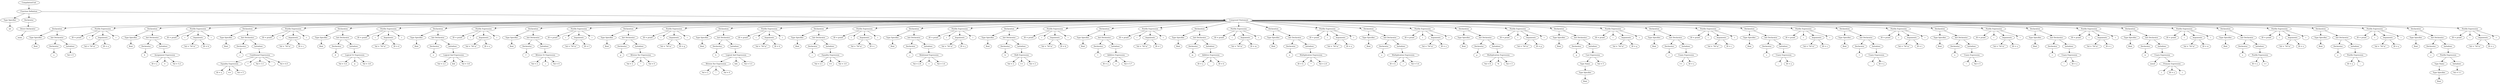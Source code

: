 digraph G {
		Q0[label="CompilationUnit"];
		Q0 -> Q1
		Q1[label="Function Definition"];
		Q1 -> Q2
		Q2[label="Type Specifier"];
		Q2 -> Q3
		Q3[label="int"];
		Q1 -> Q4
		Q4[label="Declarator"];
		Q4 -> Q5
		Q5[label="Direct Declarator"];
		Q5 -> Q6
		Q6[label="main"];
		Q1 -> Q7
		Q7[label="Compound Statement"];
		Q7 -> Q8
		Q8[label="Declaration"];
		Q8 -> Q9
		Q9[label="Type Specifier"];
		Q9 -> Q10
		Q10[label="float"];
		Q8 -> Q11
		Q11[label="Init Declarator"];
		Q11 -> Q12
		Q12[label="Declarator"];
		Q12 -> Q13
		Q13[label="a"];
		Q11 -> Q14
		Q14[label="Initializer"];
		Q14 -> Q15
		Q15[label="Val = 0"];
		Q7 -> Q16
		Q16[label="Postfix Expression"];
		Q16 -> Q17
		Q17[label="ID = printf"];
		Q16 -> Q18
		Q18[label="("];
		Q16 -> Q19
		Q19[label="Arguments"];
		Q19 -> Q20
		Q20[label="Val = \"%f \\n\""];
		Q19 -> Q21
		Q21[label="ID = a"];
		Q16 -> Q22
		Q22[label=")"];
		Q7 -> Q23
		Q23[label="Declaration"];
		Q23 -> Q24
		Q24[label="Type Specifier"];
		Q24 -> Q25
		Q25[label="float"];
		Q23 -> Q26
		Q26[label="Init Declarator"];
		Q26 -> Q27
		Q27[label="Declarator"];
		Q27 -> Q28
		Q28[label="b"];
		Q26 -> Q29
		Q29[label="Initializer"];
		Q29 -> Q30
		Q30[label="Assignment Expression"];
		Q30 -> Q31
		Q31[label="ID = a"];
		Q30 -> Q32
		Q32[label="="];
		Q30 -> Q33
		Q33[label="Val = 5.2"];
		Q7 -> Q34
		Q34[label="Postfix Expression"];
		Q34 -> Q35
		Q35[label="ID = printf"];
		Q34 -> Q36
		Q36[label="("];
		Q34 -> Q37
		Q37[label="Arguments"];
		Q37 -> Q38
		Q38[label="Val = \"%f \\n\""];
		Q37 -> Q39
		Q39[label="ID = b"];
		Q34 -> Q40
		Q40[label=")"];
		Q7 -> Q41
		Q41[label="Declaration"];
		Q41 -> Q42
		Q42[label="Type Specifier"];
		Q42 -> Q43
		Q43[label="float"];
		Q41 -> Q44
		Q44[label="Init Declarator"];
		Q44 -> Q45
		Q45[label="Declarator"];
		Q45 -> Q46
		Q46[label="c"];
		Q44 -> Q47
		Q47[label="Initializer"];
		Q47 -> Q48
		Q48[label="Conditional Expression"];
		Q48 -> Q49
		Q49[label="Equality Expression"];
		Q49 -> Q50
		Q50[label="ID = a"];
		Q49 -> Q51
		Q51[label="=="];
		Q49 -> Q52
		Q52[label="Val = 5"];
		Q48 -> Q53
		Q53[label="?"];
		Q48 -> Q54
		Q54[label="Val = 3.1"];
		Q48 -> Q55
		Q55[label=":"];
		Q48 -> Q56
		Q56[label="Val = 4.5"];
		Q7 -> Q57
		Q57[label="Postfix Expression"];
		Q57 -> Q58
		Q58[label="ID = printf"];
		Q57 -> Q59
		Q59[label="("];
		Q57 -> Q60
		Q60[label="Arguments"];
		Q60 -> Q61
		Q61[label="Val = \"%f \\n\""];
		Q60 -> Q62
		Q62[label="ID = c"];
		Q57 -> Q63
		Q63[label=")"];
		Q7 -> Q64
		Q64[label="Declaration"];
		Q64 -> Q65
		Q65[label="Type Specifier"];
		Q65 -> Q66
		Q66[label="float"];
		Q64 -> Q67
		Q67[label="Init Declarator"];
		Q67 -> Q68
		Q68[label="Declarator"];
		Q68 -> Q69
		Q69[label="d"];
		Q67 -> Q70
		Q70[label="Initializer"];
		Q70 -> Q71
		Q71[label="Logical Or Expression"];
		Q71 -> Q72
		Q72[label="Val = 5.4"];
		Q71 -> Q73
		Q73[label="||"];
		Q71 -> Q74
		Q74[label="Val = 3.6"];
		Q7 -> Q75
		Q75[label="Postfix Expression"];
		Q75 -> Q76
		Q76[label="ID = printf"];
		Q75 -> Q77
		Q77[label="("];
		Q75 -> Q78
		Q78[label="Arguments"];
		Q78 -> Q79
		Q79[label="Val = \"%f \\n\""];
		Q78 -> Q80
		Q80[label="ID = d"];
		Q75 -> Q81
		Q81[label=")"];
		Q7 -> Q82
		Q82[label="Declaration"];
		Q82 -> Q83
		Q83[label="Type Specifier"];
		Q83 -> Q84
		Q84[label="float"];
		Q82 -> Q85
		Q85[label="Init Declarator"];
		Q85 -> Q86
		Q86[label="Declarator"];
		Q86 -> Q87
		Q87[label="e"];
		Q85 -> Q88
		Q88[label="Initializer"];
		Q88 -> Q89
		Q89[label="Logical And Expression"];
		Q89 -> Q90
		Q90[label="Val = 2.2"];
		Q89 -> Q91
		Q91[label="&&"];
		Q89 -> Q92
		Q92[label="Val = 3.6"];
		Q7 -> Q93
		Q93[label="Postfix Expression"];
		Q93 -> Q94
		Q94[label="ID = printf"];
		Q93 -> Q95
		Q95[label="("];
		Q93 -> Q96
		Q96[label="Arguments"];
		Q96 -> Q97
		Q97[label="Val = \"%f \\n\""];
		Q96 -> Q98
		Q98[label="ID = e"];
		Q93 -> Q99
		Q99[label=")"];
		Q7 -> Q100
		Q100[label="Declaration"];
		Q100 -> Q101
		Q101[label="Type Specifier"];
		Q101 -> Q102
		Q102[label="float"];
		Q100 -> Q103
		Q103[label="Init Declarator"];
		Q103 -> Q104
		Q104[label="Declarator"];
		Q104 -> Q105
		Q105[label="f"];
		Q103 -> Q106
		Q106[label="Initializer"];
		Q106 -> Q107
		Q107[label="Bitwise Or Expression"];
		Q107 -> Q108
		Q108[label="Val = 2"];
		Q107 -> Q109
		Q109[label="|"];
		Q107 -> Q110
		Q110[label="Val = 0"];
		Q7 -> Q111
		Q111[label="Postfix Expression"];
		Q111 -> Q112
		Q112[label="ID = printf"];
		Q111 -> Q113
		Q113[label="("];
		Q111 -> Q114
		Q114[label="Arguments"];
		Q114 -> Q115
		Q115[label="Val = \"%f \\n\""];
		Q114 -> Q116
		Q116[label="ID = f"];
		Q111 -> Q117
		Q117[label=")"];
		Q7 -> Q118
		Q118[label="Declaration"];
		Q118 -> Q119
		Q119[label="Type Specifier"];
		Q119 -> Q120
		Q120[label="float"];
		Q118 -> Q121
		Q121[label="Init Declarator"];
		Q121 -> Q122
		Q122[label="Declarator"];
		Q122 -> Q123
		Q123[label="g"];
		Q121 -> Q124
		Q124[label="Initializer"];
		Q124 -> Q125
		Q125[label="Bitwise Xor Expression"];
		Q125 -> Q126
		Q126[label="Val = 2"];
		Q125 -> Q127
		Q127[label="^"];
		Q125 -> Q128
		Q128[label="Val = 0"];
		Q7 -> Q129
		Q129[label="Postfix Expression"];
		Q129 -> Q130
		Q130[label="ID = printf"];
		Q129 -> Q131
		Q131[label="("];
		Q129 -> Q132
		Q132[label="Arguments"];
		Q132 -> Q133
		Q133[label="Val = \"%f \\n\""];
		Q132 -> Q134
		Q134[label="ID = g"];
		Q129 -> Q135
		Q135[label=")"];
		Q7 -> Q136
		Q136[label="Declaration"];
		Q136 -> Q137
		Q137[label="Type Specifier"];
		Q137 -> Q138
		Q138[label="float"];
		Q136 -> Q139
		Q139[label="Init Declarator"];
		Q139 -> Q140
		Q140[label="Declarator"];
		Q140 -> Q141
		Q141[label="h"];
		Q139 -> Q142
		Q142[label="Initializer"];
		Q142 -> Q143
		Q143[label="Logical And Expression"];
		Q143 -> Q144
		Q144[label="Bitwise Xor Expression"];
		Q144 -> Q145
		Q145[label="Val = 2"];
		Q144 -> Q146
		Q146[label="^"];
		Q144 -> Q147
		Q147[label="Val = 0"];
		Q143 -> Q148
		Q148[label="&&"];
		Q143 -> Q149
		Q149[label="Val = 5.3"];
		Q7 -> Q150
		Q150[label="Postfix Expression"];
		Q150 -> Q151
		Q151[label="ID = printf"];
		Q150 -> Q152
		Q152[label="("];
		Q150 -> Q153
		Q153[label="Arguments"];
		Q153 -> Q154
		Q154[label="Val = \"%f \\n\""];
		Q153 -> Q155
		Q155[label="ID = h"];
		Q150 -> Q156
		Q156[label=")"];
		Q7 -> Q157
		Q157[label="Declaration"];
		Q157 -> Q158
		Q158[label="Type Specifier"];
		Q158 -> Q159
		Q159[label="float"];
		Q157 -> Q160
		Q160[label="Init Declarator"];
		Q160 -> Q161
		Q161[label="Declarator"];
		Q161 -> Q162
		Q162[label="i"];
		Q160 -> Q163
		Q163[label="Initializer"];
		Q163 -> Q164
		Q164[label="Equality Expression"];
		Q164 -> Q165
		Q165[label="Val = 2.1"];
		Q164 -> Q166
		Q166[label="=="];
		Q164 -> Q167
		Q167[label="Val = 3.0"];
		Q7 -> Q168
		Q168[label="Postfix Expression"];
		Q168 -> Q169
		Q169[label="ID = printf"];
		Q168 -> Q170
		Q170[label="("];
		Q168 -> Q171
		Q171[label="Arguments"];
		Q171 -> Q172
		Q172[label="Val = \"%f \\n\""];
		Q171 -> Q173
		Q173[label="ID = i"];
		Q168 -> Q174
		Q174[label=")"];
		Q7 -> Q175
		Q175[label="Declaration"];
		Q175 -> Q176
		Q176[label="Type Specifier"];
		Q176 -> Q177
		Q177[label="float"];
		Q175 -> Q178
		Q178[label="Init Declarator"];
		Q178 -> Q179
		Q179[label="Declarator"];
		Q179 -> Q180
		Q180[label="j"];
		Q178 -> Q181
		Q181[label="Initializer"];
		Q181 -> Q182
		Q182[label="Relational Expression"];
		Q182 -> Q183
		Q183[label="Val = 2.9"];
		Q182 -> Q184
		Q184[label="<"];
		Q182 -> Q185
		Q185[label="Val = 3.4"];
		Q7 -> Q186
		Q186[label="Postfix Expression"];
		Q186 -> Q187
		Q187[label="ID = printf"];
		Q186 -> Q188
		Q188[label="("];
		Q186 -> Q189
		Q189[label="Arguments"];
		Q189 -> Q190
		Q190[label="Val = \"%f \\n\""];
		Q189 -> Q191
		Q191[label="ID = j"];
		Q186 -> Q192
		Q192[label=")"];
		Q7 -> Q193
		Q193[label="Declaration"];
		Q193 -> Q194
		Q194[label="Type Specifier"];
		Q194 -> Q195
		Q195[label="float"];
		Q193 -> Q196
		Q196[label="Init Declarator"];
		Q196 -> Q197
		Q197[label="Declarator"];
		Q197 -> Q198
		Q198[label="k"];
		Q196 -> Q199
		Q199[label="Initializer"];
		Q199 -> Q200
		Q200[label="Shift Expression"];
		Q200 -> Q201
		Q201[label="Val = 2"];
		Q200 -> Q202
		Q202[label="<<"];
		Q200 -> Q203
		Q203[label="Val = 2"];
		Q7 -> Q204
		Q204[label="Postfix Expression"];
		Q204 -> Q205
		Q205[label="ID = printf"];
		Q204 -> Q206
		Q206[label="("];
		Q204 -> Q207
		Q207[label="Arguments"];
		Q207 -> Q208
		Q208[label="Val = \"%f \\n\""];
		Q207 -> Q209
		Q209[label="ID = k"];
		Q204 -> Q210
		Q210[label=")"];
		Q7 -> Q211
		Q211[label="Declaration"];
		Q211 -> Q212
		Q212[label="Type Specifier"];
		Q212 -> Q213
		Q213[label="float"];
		Q211 -> Q214
		Q214[label="Init Declarator"];
		Q214 -> Q215
		Q215[label="Declarator"];
		Q215 -> Q216
		Q216[label="l"];
		Q214 -> Q217
		Q217[label="Initializer"];
		Q217 -> Q218
		Q218[label="Additive Expression"];
		Q218 -> Q219
		Q219[label="ID = a"];
		Q218 -> Q220
		Q220[label="+"];
		Q218 -> Q221
		Q221[label="Val = 5.7"];
		Q7 -> Q222
		Q222[label="Postfix Expression"];
		Q222 -> Q223
		Q223[label="ID = printf"];
		Q222 -> Q224
		Q224[label="("];
		Q222 -> Q225
		Q225[label="Arguments"];
		Q225 -> Q226
		Q226[label="Val = \"%f \\n\""];
		Q225 -> Q227
		Q227[label="ID = l"];
		Q222 -> Q228
		Q228[label=")"];
		Q7 -> Q229
		Q229[label="Declaration"];
		Q229 -> Q230
		Q230[label="Type Specifier"];
		Q230 -> Q231
		Q231[label="float"];
		Q229 -> Q232
		Q232[label="Init Declarator"];
		Q232 -> Q233
		Q233[label="Declarator"];
		Q233 -> Q234
		Q234[label="m"];
		Q232 -> Q235
		Q235[label="Initializer"];
		Q235 -> Q236
		Q236[label="Additive Expression"];
		Q236 -> Q237
		Q237[label="ID = a"];
		Q236 -> Q238
		Q238[label="-"];
		Q236 -> Q239
		Q239[label="ID = b"];
		Q7 -> Q240
		Q240[label="Postfix Expression"];
		Q240 -> Q241
		Q241[label="ID = printf"];
		Q240 -> Q242
		Q242[label="("];
		Q240 -> Q243
		Q243[label="Arguments"];
		Q243 -> Q244
		Q244[label="Val = \"%f \\n\""];
		Q243 -> Q245
		Q245[label="ID = m"];
		Q240 -> Q246
		Q246[label=")"];
		Q7 -> Q247
		Q247[label="Declaration"];
		Q247 -> Q248
		Q248[label="Type Specifier"];
		Q248 -> Q249
		Q249[label="float"];
		Q247 -> Q250
		Q250[label="Init Declarator"];
		Q250 -> Q251
		Q251[label="Declarator"];
		Q251 -> Q252
		Q252[label="n"];
		Q250 -> Q253
		Q253[label="Initializer"];
		Q253 -> Q254
		Q254[label="Multiplication Expression"];
		Q254 -> Q255
		Q255[label="ID = b"];
		Q254 -> Q256
		Q256[label="*"];
		Q254 -> Q257
		Q257[label="Val = 2.0"];
		Q7 -> Q258
		Q258[label="Postfix Expression"];
		Q258 -> Q259
		Q259[label="ID = printf"];
		Q258 -> Q260
		Q260[label="("];
		Q258 -> Q261
		Q261[label="Arguments"];
		Q261 -> Q262
		Q262[label="Val = \"%f \\n\""];
		Q261 -> Q263
		Q263[label="ID = n"];
		Q258 -> Q264
		Q264[label=")"];
		Q7 -> Q265
		Q265[label="Declaration"];
		Q265 -> Q266
		Q266[label="Type Specifier"];
		Q266 -> Q267
		Q267[label="float"];
		Q265 -> Q268
		Q268[label="Init Declarator"];
		Q268 -> Q269
		Q269[label="Declarator"];
		Q269 -> Q270
		Q270[label="o"];
		Q268 -> Q271
		Q271[label="Initializer"];
		Q271 -> Q272
		Q272[label="Multiplication Expression"];
		Q272 -> Q273
		Q273[label="ID = b"];
		Q272 -> Q274
		Q274[label="/"];
		Q272 -> Q275
		Q275[label="Val = 5.4"];
		Q7 -> Q276
		Q276[label="Postfix Expression"];
		Q276 -> Q277
		Q277[label="ID = printf"];
		Q276 -> Q278
		Q278[label="("];
		Q276 -> Q279
		Q279[label="Arguments"];
		Q279 -> Q280
		Q280[label="Val = \"%f \\n\""];
		Q279 -> Q281
		Q281[label="ID = o"];
		Q276 -> Q282
		Q282[label=")"];
		Q7 -> Q283
		Q283[label="Declaration"];
		Q283 -> Q284
		Q284[label="Type Specifier"];
		Q284 -> Q285
		Q285[label="float"];
		Q283 -> Q286
		Q286[label="Init Declarator"];
		Q286 -> Q287
		Q287[label="Declarator"];
		Q287 -> Q288
		Q288[label="p"];
		Q286 -> Q289
		Q289[label="Initializer"];
		Q289 -> Q290
		Q290[label="Multiplication Expression"];
		Q290 -> Q291
		Q291[label="Val = 8"];
		Q290 -> Q292
		Q292[label="%"];
		Q290 -> Q293
		Q293[label="Val = 3"];
		Q7 -> Q294
		Q294[label="Postfix Expression"];
		Q294 -> Q295
		Q295[label="ID = printf"];
		Q294 -> Q296
		Q296[label="("];
		Q294 -> Q297
		Q297[label="Arguments"];
		Q297 -> Q298
		Q298[label="Val = \"%f \\n\""];
		Q297 -> Q299
		Q299[label="ID = p"];
		Q294 -> Q300
		Q300[label=")"];
		Q7 -> Q301
		Q301[label="Declaration"];
		Q301 -> Q302
		Q302[label="Type Specifier"];
		Q302 -> Q303
		Q303[label="float"];
		Q301 -> Q304
		Q304[label="Init Declarator"];
		Q304 -> Q305
		Q305[label="Declarator"];
		Q305 -> Q306
		Q306[label="q"];
		Q304 -> Q307
		Q307[label="Initializer"];
		Q307 -> Q308
		Q308[label="Cast Expression"];
		Q308 -> Q309
		Q309[label="Type Name"];
		Q309 -> Q310
		Q310[label="Type Specifier"];
		Q310 -> Q311
		Q311[label="float"];
		Q308 -> Q312
		Q312[label="Val = 5"];
		Q7 -> Q313
		Q313[label="Postfix Expression"];
		Q313 -> Q314
		Q314[label="ID = printf"];
		Q313 -> Q315
		Q315[label="("];
		Q313 -> Q316
		Q316[label="Arguments"];
		Q316 -> Q317
		Q317[label="Val = \"%f \\n\""];
		Q316 -> Q318
		Q318[label="ID = q"];
		Q313 -> Q319
		Q319[label=")"];
		Q7 -> Q320
		Q320[label="Declaration"];
		Q320 -> Q321
		Q321[label="Type Specifier"];
		Q321 -> Q322
		Q322[label="float"];
		Q320 -> Q323
		Q323[label="Init Declarator"];
		Q323 -> Q324
		Q324[label="Declarator"];
		Q324 -> Q325
		Q325[label="r"];
		Q323 -> Q326
		Q326[label="Initializer"];
		Q326 -> Q327
		Q327[label="Unary Expression"];
		Q327 -> Q328
		Q328[label="++"];
		Q327 -> Q329
		Q329[label="ID = a"];
		Q7 -> Q330
		Q330[label="Postfix Expression"];
		Q330 -> Q331
		Q331[label="ID = printf"];
		Q330 -> Q332
		Q332[label="("];
		Q330 -> Q333
		Q333[label="Arguments"];
		Q333 -> Q334
		Q334[label="Val = \"%f \\n\""];
		Q333 -> Q335
		Q335[label="ID = r"];
		Q330 -> Q336
		Q336[label=")"];
		Q7 -> Q337
		Q337[label="Declaration"];
		Q337 -> Q338
		Q338[label="Type Specifier"];
		Q338 -> Q339
		Q339[label="float"];
		Q337 -> Q340
		Q340[label="Init Declarator"];
		Q340 -> Q341
		Q341[label="Declarator"];
		Q341 -> Q342
		Q342[label="s"];
		Q340 -> Q343
		Q343[label="Initializer"];
		Q343 -> Q344
		Q344[label="Unary Expression"];
		Q344 -> Q345
		Q345[label="--"];
		Q344 -> Q346
		Q346[label="ID = a"];
		Q7 -> Q347
		Q347[label="Postfix Expression"];
		Q347 -> Q348
		Q348[label="ID = printf"];
		Q347 -> Q349
		Q349[label="("];
		Q347 -> Q350
		Q350[label="Arguments"];
		Q350 -> Q351
		Q351[label="Val = \"%f \\n\""];
		Q350 -> Q352
		Q352[label="ID = s"];
		Q347 -> Q353
		Q353[label=")"];
		Q7 -> Q354
		Q354[label="Declaration"];
		Q354 -> Q355
		Q355[label="Type Specifier"];
		Q355 -> Q356
		Q356[label="float"];
		Q354 -> Q357
		Q357[label="Init Declarator"];
		Q357 -> Q358
		Q358[label="Declarator"];
		Q358 -> Q359
		Q359[label="t"];
		Q357 -> Q360
		Q360[label="Initializer"];
		Q360 -> Q361
		Q361[label="Unary Expression"];
		Q361 -> Q362
		Q362[label="-"];
		Q361 -> Q363
		Q363[label="ID = a"];
		Q7 -> Q364
		Q364[label="Postfix Expression"];
		Q364 -> Q365
		Q365[label="ID = printf"];
		Q364 -> Q366
		Q366[label="("];
		Q364 -> Q367
		Q367[label="Arguments"];
		Q367 -> Q368
		Q368[label="Val = \"%f \\n\""];
		Q367 -> Q369
		Q369[label="ID = t"];
		Q364 -> Q370
		Q370[label=")"];
		Q7 -> Q371
		Q371[label="Declaration"];
		Q371 -> Q372
		Q372[label="Type Specifier"];
		Q372 -> Q373
		Q373[label="float"];
		Q371 -> Q374
		Q374[label="Init Declarator"];
		Q374 -> Q375
		Q375[label="Declarator"];
		Q375 -> Q376
		Q376[label="u"];
		Q374 -> Q377
		Q377[label="Initializer"];
		Q377 -> Q378
		Q378[label="Unary Expression"];
		Q378 -> Q379
		Q379[label="~"];
		Q378 -> Q380
		Q380[label="Val = 5"];
		Q7 -> Q381
		Q381[label="Postfix Expression"];
		Q381 -> Q382
		Q382[label="ID = printf"];
		Q381 -> Q383
		Q383[label="("];
		Q381 -> Q384
		Q384[label="Arguments"];
		Q384 -> Q385
		Q385[label="Val = \"%f \\n\""];
		Q384 -> Q386
		Q386[label="ID = u"];
		Q381 -> Q387
		Q387[label=")"];
		Q7 -> Q388
		Q388[label="Declaration"];
		Q388 -> Q389
		Q389[label="Type Specifier"];
		Q389 -> Q390
		Q390[label="float"];
		Q388 -> Q391
		Q391[label="Init Declarator"];
		Q391 -> Q392
		Q392[label="Declarator"];
		Q392 -> Q393
		Q393[label="v"];
		Q391 -> Q394
		Q394[label="Initializer"];
		Q394 -> Q395
		Q395[label="Unary Expression"];
		Q395 -> Q396
		Q396[label="!"];
		Q395 -> Q397
		Q397[label="ID = a"];
		Q7 -> Q398
		Q398[label="Postfix Expression"];
		Q398 -> Q399
		Q399[label="ID = printf"];
		Q398 -> Q400
		Q400[label="("];
		Q398 -> Q401
		Q401[label="Arguments"];
		Q401 -> Q402
		Q402[label="Val = \"%f \\n\""];
		Q401 -> Q403
		Q403[label="ID = v"];
		Q398 -> Q404
		Q404[label=")"];
		Q7 -> Q405
		Q405[label="Declaration"];
		Q405 -> Q406
		Q406[label="Type Specifier"];
		Q406 -> Q407
		Q407[label="float"];
		Q405 -> Q408
		Q408[label="Init Declarator"];
		Q408 -> Q409
		Q409[label="Declarator"];
		Q409 -> Q410
		Q410[label="w"];
		Q408 -> Q411
		Q411[label="Initializer"];
		Q411 -> Q412
		Q412[label="Unary Expression"];
		Q412 -> Q413
		Q413[label="sizeof"];
		Q412 -> Q414
		Q414[label="Primary Expression"];
		Q414 -> Q415
		Q415[label="("];
		Q414 -> Q416
		Q416[label="ID = a"];
		Q414 -> Q417
		Q417[label=")"];
		Q7 -> Q418
		Q418[label="Postfix Expression"];
		Q418 -> Q419
		Q419[label="ID = printf"];
		Q418 -> Q420
		Q420[label="("];
		Q418 -> Q421
		Q421[label="Arguments"];
		Q421 -> Q422
		Q422[label="Val = \"%f \\n\""];
		Q421 -> Q423
		Q423[label="ID = w"];
		Q418 -> Q424
		Q424[label=")"];
		Q7 -> Q425
		Q425[label="Declaration"];
		Q425 -> Q426
		Q426[label="Type Specifier"];
		Q426 -> Q427
		Q427[label="float"];
		Q425 -> Q428
		Q428[label="Init Declarator"];
		Q428 -> Q429
		Q429[label="Declarator"];
		Q429 -> Q430
		Q430[label="x"];
		Q428 -> Q431
		Q431[label="Initializer"];
		Q431 -> Q432
		Q432[label="Postfix Expression"];
		Q432 -> Q433
		Q433[label="ID = a"];
		Q432 -> Q434
		Q434[label="++"];
		Q7 -> Q435
		Q435[label="Postfix Expression"];
		Q435 -> Q436
		Q436[label="ID = printf"];
		Q435 -> Q437
		Q437[label="("];
		Q435 -> Q438
		Q438[label="Arguments"];
		Q438 -> Q439
		Q439[label="Val = \"%f \\n\""];
		Q438 -> Q440
		Q440[label="ID = x"];
		Q435 -> Q441
		Q441[label=")"];
		Q7 -> Q442
		Q442[label="Declaration"];
		Q442 -> Q443
		Q443[label="Type Specifier"];
		Q443 -> Q444
		Q444[label="float"];
		Q442 -> Q445
		Q445[label="Init Declarator"];
		Q445 -> Q446
		Q446[label="Declarator"];
		Q446 -> Q447
		Q447[label="y"];
		Q445 -> Q448
		Q448[label="Initializer"];
		Q448 -> Q449
		Q449[label="Postfix Expression"];
		Q449 -> Q450
		Q450[label="ID = a"];
		Q449 -> Q451
		Q451[label="--"];
		Q7 -> Q452
		Q452[label="Postfix Expression"];
		Q452 -> Q453
		Q453[label="ID = printf"];
		Q452 -> Q454
		Q454[label="("];
		Q452 -> Q455
		Q455[label="Arguments"];
		Q455 -> Q456
		Q456[label="Val = \"%f \\n\""];
		Q455 -> Q457
		Q457[label="ID = y"];
		Q452 -> Q458
		Q458[label=")"];
		Q7 -> Q459
		Q459[label="Declaration"];
		Q459 -> Q460
		Q460[label="Type Specifier"];
		Q460 -> Q461
		Q461[label="float"];
		Q459 -> Q462
		Q462[label="Init Declarator"];
		Q462 -> Q463
		Q463[label="Declarator"];
		Q463 -> Q464
		Q464[label="z"];
		Q462 -> Q465
		Q465[label="Initializer"];
		Q465 -> Q466
		Q466[label="Postfix Expression"];
		Q466 -> Q467
		Q467[label="Type Name"];
		Q467 -> Q468
		Q468[label="Type Specifier"];
		Q468 -> Q469
		Q469[label="float"];
		Q466 -> Q470
		Q470[label="Initializer"];
		Q470 -> Q471
		Q471[label="Val = 5.1"];
		Q7 -> Q472
		Q472[label="Postfix Expression"];
		Q472 -> Q473
		Q473[label="ID = printf"];
		Q472 -> Q474
		Q474[label="("];
		Q472 -> Q475
		Q475[label="Arguments"];
		Q475 -> Q476
		Q476[label="Val = \"%f \\n\""];
		Q475 -> Q477
		Q477[label="ID = z"];
		Q472 -> Q478
		Q478[label=")"];
		
}